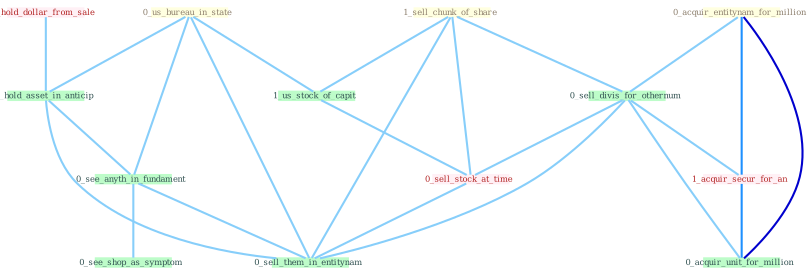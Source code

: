 Graph G{ 
    node
    [shape=polygon,style=filled,width=.5,height=.06,color="#BDFCC9",fixedsize=true,fontsize=4,
    fontcolor="#2f4f4f"];
    {node
    [color="#ffffe0", fontcolor="#8b7d6b"] "0_us_bureau_in_state " "1_sell_chunk_of_share " "0_acquir_entitynam_for_million "}
{node [color="#fff0f5", fontcolor="#b22222"] "1_acquir_secur_for_an " "1_hold_dollar_from_sale " "0_sell_stock_at_time "}
edge [color="#B0E2FF"];

	"0_us_bureau_in_state " -- "1_us_stock_of_capit " [w="1", color="#87cefa" ];
	"0_us_bureau_in_state " -- "0_hold_asset_in_anticip " [w="1", color="#87cefa" ];
	"0_us_bureau_in_state " -- "0_see_anyth_in_fundament " [w="1", color="#87cefa" ];
	"0_us_bureau_in_state " -- "0_sell_them_in_entitynam " [w="1", color="#87cefa" ];
	"1_sell_chunk_of_share " -- "0_sell_divis_for_othernum " [w="1", color="#87cefa" ];
	"1_sell_chunk_of_share " -- "1_us_stock_of_capit " [w="1", color="#87cefa" ];
	"1_sell_chunk_of_share " -- "0_sell_stock_at_time " [w="1", color="#87cefa" ];
	"1_sell_chunk_of_share " -- "0_sell_them_in_entitynam " [w="1", color="#87cefa" ];
	"0_acquir_entitynam_for_million " -- "0_sell_divis_for_othernum " [w="1", color="#87cefa" ];
	"0_acquir_entitynam_for_million " -- "1_acquir_secur_for_an " [w="2", color="#1e90ff" , len=0.8];
	"0_acquir_entitynam_for_million " -- "0_acquir_unit_for_million " [w="3", color="#0000cd" , len=0.6];
	"0_sell_divis_for_othernum " -- "1_acquir_secur_for_an " [w="1", color="#87cefa" ];
	"0_sell_divis_for_othernum " -- "0_sell_stock_at_time " [w="1", color="#87cefa" ];
	"0_sell_divis_for_othernum " -- "0_acquir_unit_for_million " [w="1", color="#87cefa" ];
	"0_sell_divis_for_othernum " -- "0_sell_them_in_entitynam " [w="1", color="#87cefa" ];
	"1_acquir_secur_for_an " -- "0_acquir_unit_for_million " [w="2", color="#1e90ff" , len=0.8];
	"1_us_stock_of_capit " -- "0_sell_stock_at_time " [w="1", color="#87cefa" ];
	"1_hold_dollar_from_sale " -- "0_hold_asset_in_anticip " [w="1", color="#87cefa" ];
	"0_hold_asset_in_anticip " -- "0_see_anyth_in_fundament " [w="1", color="#87cefa" ];
	"0_hold_asset_in_anticip " -- "0_sell_them_in_entitynam " [w="1", color="#87cefa" ];
	"0_sell_stock_at_time " -- "0_sell_them_in_entitynam " [w="1", color="#87cefa" ];
	"0_see_anyth_in_fundament " -- "0_see_shop_as_symptom " [w="1", color="#87cefa" ];
	"0_see_anyth_in_fundament " -- "0_sell_them_in_entitynam " [w="1", color="#87cefa" ];
}